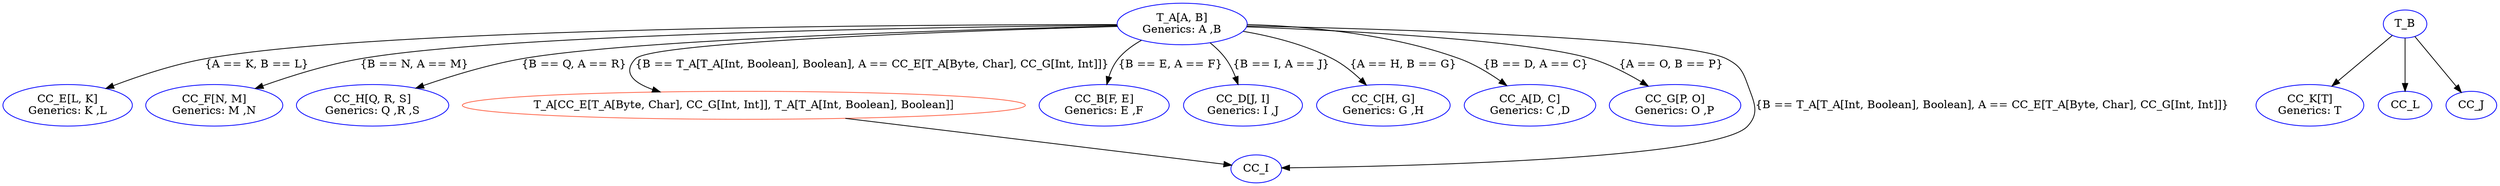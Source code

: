 strict digraph Type_Graph {
  0[label="T_A[A, B]
Generics: A ,B"]
  0[color= "blue"]
  6[label="CC_E[L, K]
Generics: K ,L"]
  6[color= "blue"]
  7[label="CC_F[N, M]
Generics: M ,N"]
  7[color= "blue"]
  9[label="CC_H[Q, R, S]
Generics: Q ,R ,S"]
  9[color= "blue"]
  13[label="CC_K[T]
Generics: T"]
  13[color= "blue"]
  14[label="CC_L"]
  14[color= "blue"]
  12[label="CC_J"]
  12[color= "blue"]
  10[label="T_A[CC_E[T_A[Byte, Char], CC_G[Int, Int]], T_A[T_A[Int, Boolean], Boolean]]"]
  10[color= "tomato"]
  3[label="CC_B[F, E]
Generics: E ,F"]
  3[color= "blue"]
  5[label="CC_D[J, I]
Generics: I ,J"]
  5[color= "blue"]
  4[label="CC_C[H, G]
Generics: G ,H"]
  4[color= "blue"]
  2[label="CC_A[D, C]
Generics: C ,D"]
  2[color= "blue"]
  8[label="CC_G[P, O]
Generics: O ,P"]
  8[color= "blue"]
  11[label="CC_I"]
  11[color= "blue"]
  1[label="T_B"]
  1[color= "blue"]
  0 -> 2 [label= "{B == D, A == C}
"]
  0 -> 10 [label= "{B == T_A[T_A[Int, Boolean], Boolean], A == CC_E[T_A[Byte, Char], CC_G[Int, Int]]}
"]
  1 -> 12
  1 -> 14
  1 -> 14
  0 -> 4 [label= "{A == H, B == G}
"]
  10 -> 11
  0 -> 8 [label= "{A == O, B == P}
"]
  0 -> 5 [label= "{B == I, A == J}
"]
  10 -> 11
  1 -> 13
  0 -> 6 [label= "{B == L, A == K}
"]
  0 -> 11 [label= "{B == T_A[T_A[Int, Boolean], Boolean], A == CC_E[T_A[Byte, Char], CC_G[Int, Int]]}
"]
  1 -> 13
  1 -> 12
  0 -> 8 [label= "{A == O, B == P}
"]
  1 -> 14
  1 -> 13
  0 -> 7 [label= "{A == M, B == N}
"]
  0 -> 2 [label= "{B == D, A == C}
"]
  0 -> 3 [label= "{A == F, B == E}
"]
  1 -> 12
  0 -> 7 [label= "{B == N, A == M}
"]
  0 -> 9 [label= "{B == Q, A == R}
"]
  10 -> 11
  0 -> 6 [label= "{A == K, B == L}
"]
  0 -> 5 [label= "{B == I, A == J}
"]
  0 -> 3 [label= "{B == E, A == F}
"]
  0 -> 9 [label= "{B == Q, A == R}
"]
  0 -> 4 [label= "{A == H, B == G}
"]
}